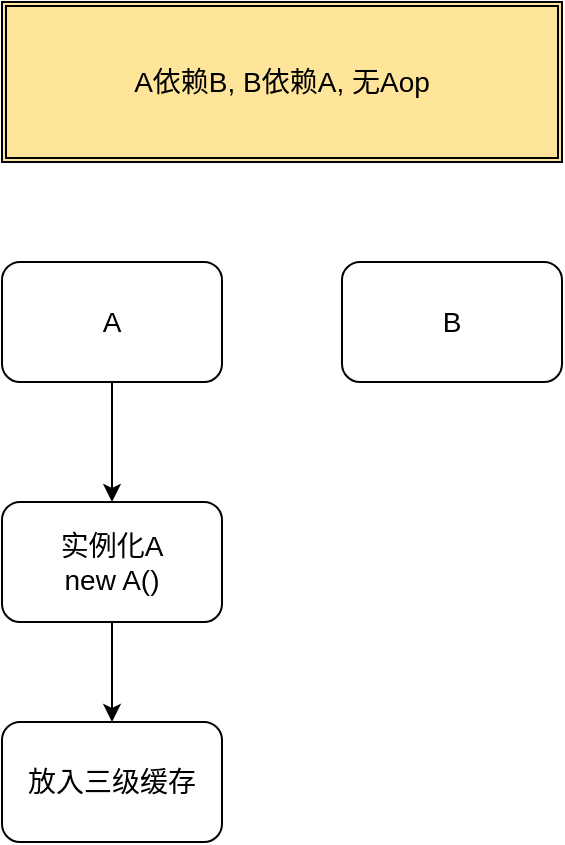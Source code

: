 <mxfile version="18.0.3" type="github">
  <diagram id="VY0CLH7nJF8fNBSdP3Rm" name="第 1 页">
    <mxGraphModel dx="1038" dy="624" grid="1" gridSize="10" guides="1" tooltips="1" connect="1" arrows="1" fold="1" page="1" pageScale="1" pageWidth="2339" pageHeight="3300" math="0" shadow="0">
      <root>
        <mxCell id="0" />
        <mxCell id="1" parent="0" />
        <mxCell id="xUoOStjw7muQhoDG1cdU-1" value="&lt;font style=&quot;font-size: 14px;&quot;&gt;A依赖B, B依赖A, 无Aop&lt;/font&gt;" style="shape=ext;double=1;rounded=0;whiteSpace=wrap;html=1;fillColor=#FFE599;" vertex="1" parent="1">
          <mxGeometry x="160" y="70" width="280" height="80" as="geometry" />
        </mxCell>
        <mxCell id="xUoOStjw7muQhoDG1cdU-4" style="edgeStyle=orthogonalEdgeStyle;rounded=0;orthogonalLoop=1;jettySize=auto;html=1;exitX=0.5;exitY=1;exitDx=0;exitDy=0;fontSize=14;" edge="1" parent="1" source="xUoOStjw7muQhoDG1cdU-2">
          <mxGeometry relative="1" as="geometry">
            <mxPoint x="215" y="320" as="targetPoint" />
          </mxGeometry>
        </mxCell>
        <mxCell id="xUoOStjw7muQhoDG1cdU-2" value="A" style="rounded=1;whiteSpace=wrap;html=1;fontSize=14;fillColor=#FFFFFF;" vertex="1" parent="1">
          <mxGeometry x="160" y="200" width="110" height="60" as="geometry" />
        </mxCell>
        <mxCell id="xUoOStjw7muQhoDG1cdU-3" value="B" style="rounded=1;whiteSpace=wrap;html=1;fontSize=14;fillColor=#FFFFFF;" vertex="1" parent="1">
          <mxGeometry x="330" y="200" width="110" height="60" as="geometry" />
        </mxCell>
        <mxCell id="xUoOStjw7muQhoDG1cdU-9" style="edgeStyle=orthogonalEdgeStyle;rounded=0;orthogonalLoop=1;jettySize=auto;html=1;exitX=0.5;exitY=1;exitDx=0;exitDy=0;fontSize=14;" edge="1" parent="1" source="xUoOStjw7muQhoDG1cdU-6">
          <mxGeometry relative="1" as="geometry">
            <mxPoint x="215" y="430" as="targetPoint" />
          </mxGeometry>
        </mxCell>
        <mxCell id="xUoOStjw7muQhoDG1cdU-6" value="实例化A&lt;br&gt;new A()" style="rounded=1;whiteSpace=wrap;html=1;fontSize=14;fillColor=#FFFFFF;" vertex="1" parent="1">
          <mxGeometry x="160" y="320" width="110" height="60" as="geometry" />
        </mxCell>
        <mxCell id="xUoOStjw7muQhoDG1cdU-10" value="放入三级缓存" style="rounded=1;whiteSpace=wrap;html=1;fontSize=14;fillColor=#FFFFFF;" vertex="1" parent="1">
          <mxGeometry x="160" y="430" width="110" height="60" as="geometry" />
        </mxCell>
      </root>
    </mxGraphModel>
  </diagram>
</mxfile>
